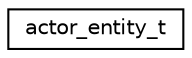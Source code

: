 digraph "Graphical Class Hierarchy"
{
 // INTERACTIVE_SVG=YES
  edge [fontname="Helvetica",fontsize="10",labelfontname="Helvetica",labelfontsize="10"];
  node [fontname="Helvetica",fontsize="10",shape=record];
  rankdir="LR";
  Node1 [label="actor_entity_t",height=0.2,width=0.4,color="black", fillcolor="white", style="filled",URL="$_world_8h.html#structactor__entity__t"];
}
